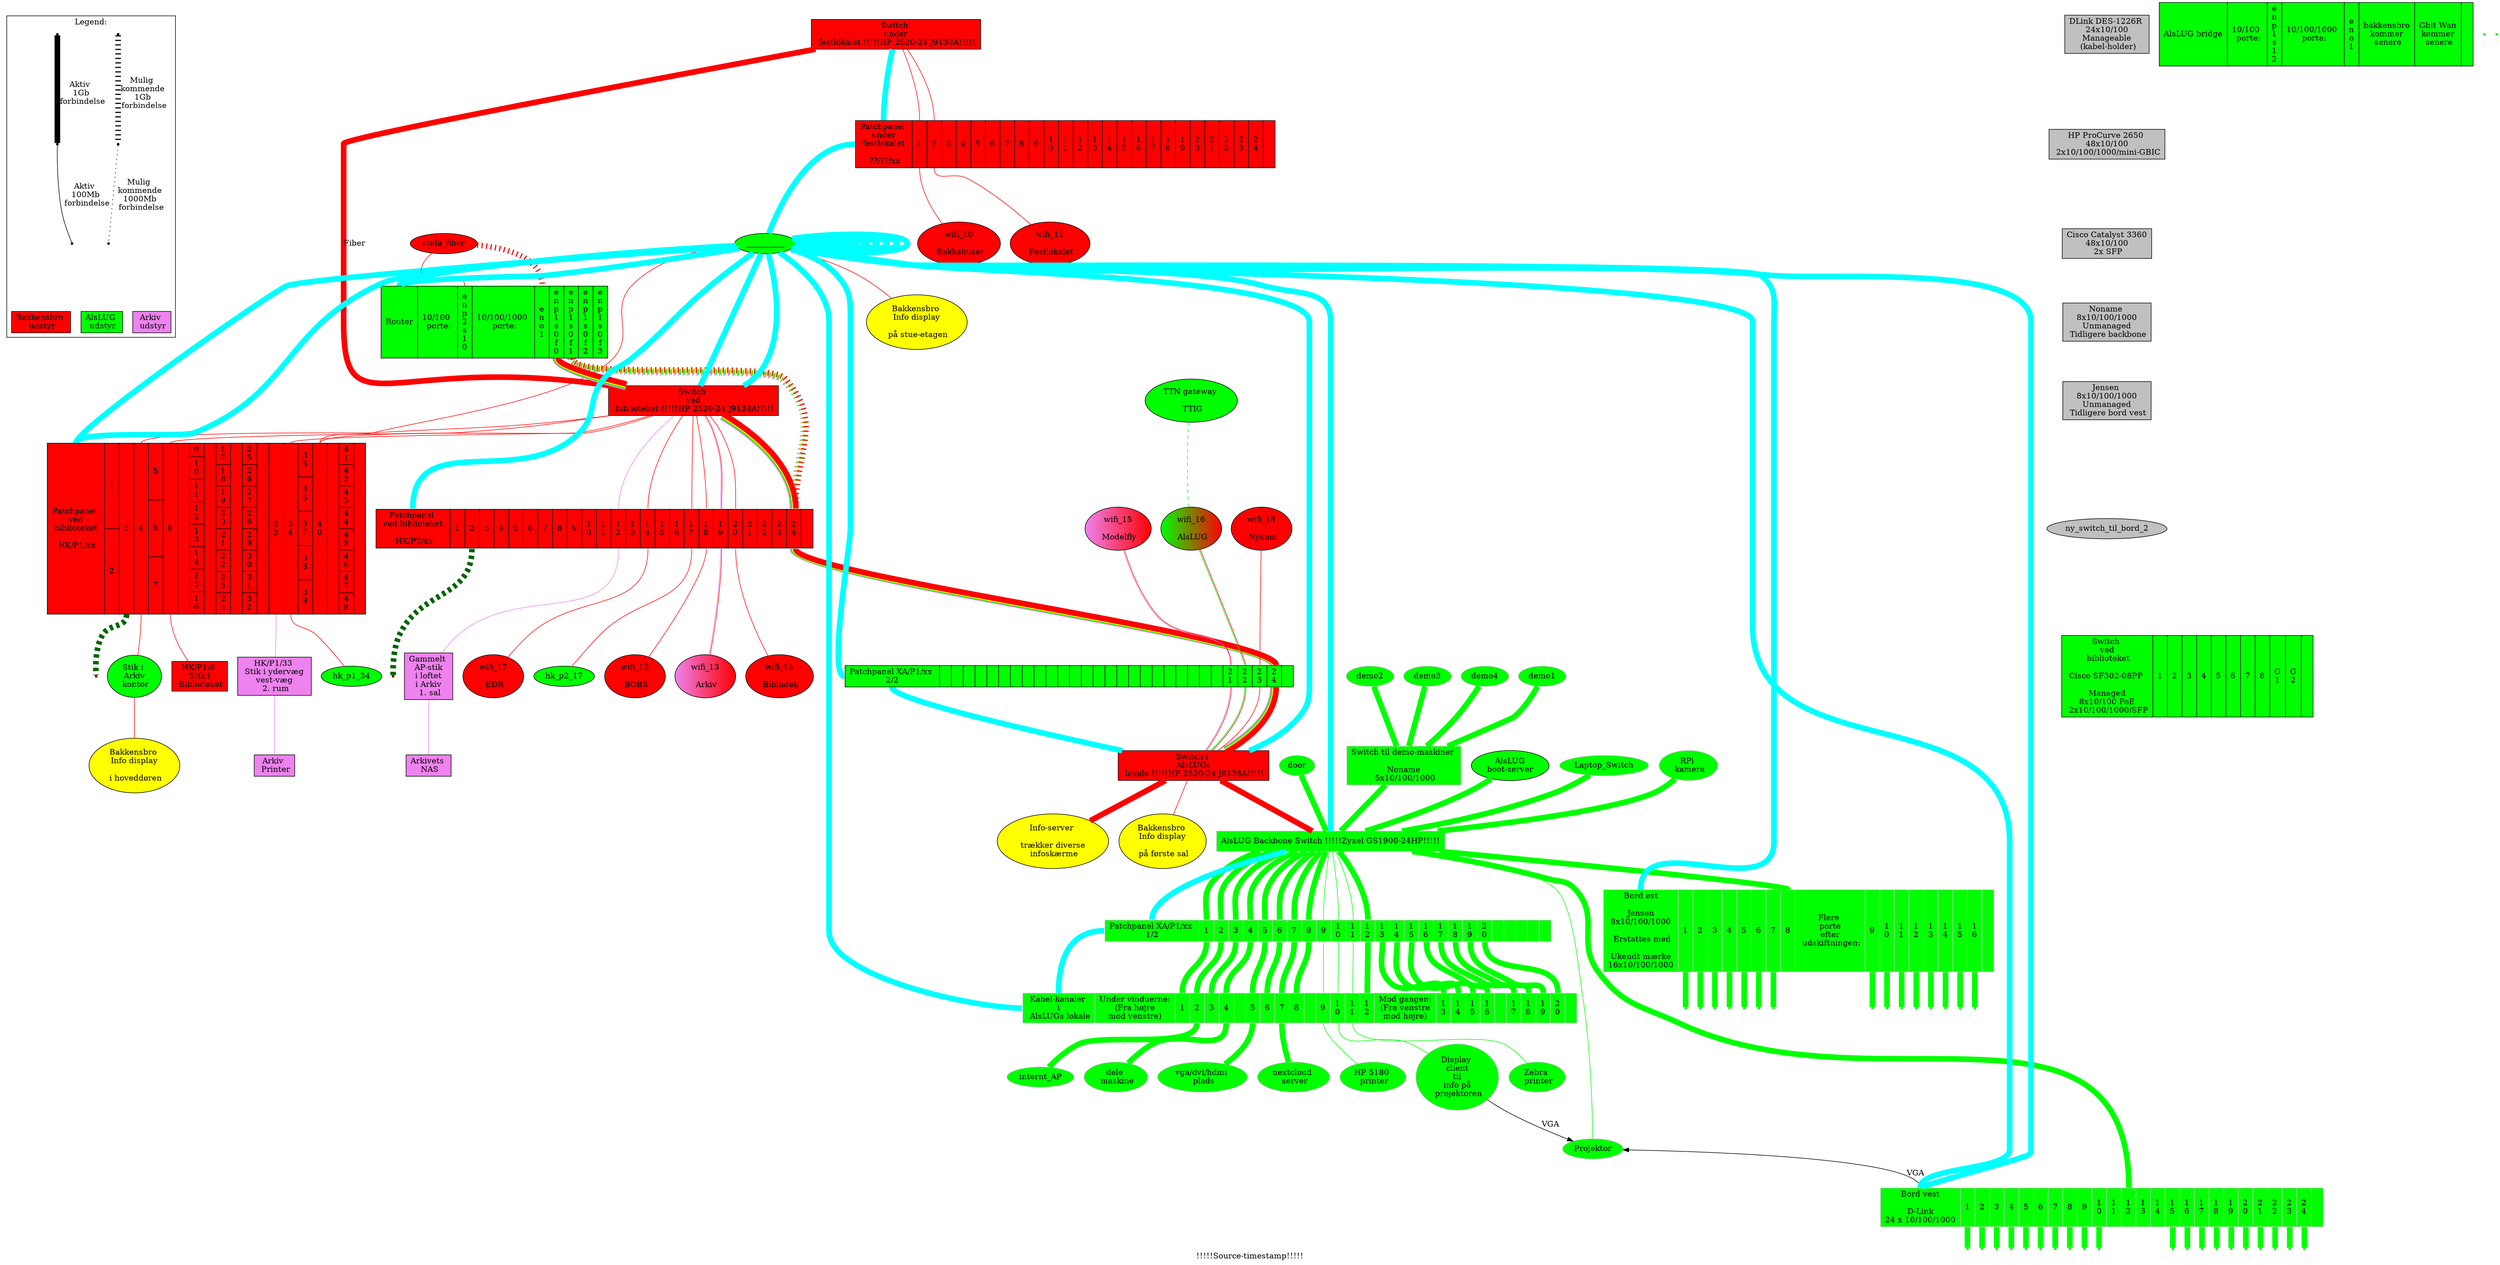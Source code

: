 digraph xxx {
  label = "!!!!!Source-timestamp!!!!!";
  subgraph cluster_legend {
    label = "Legend:";
    edge [ dir=none ];
    node [ shape=point ];
    legend_bakkensbro [ shape=box style=filled fillcolor=red label="Bakkensbro \n udstyr" ];
    legend_alslug     [ shape=box style=filled fillcolor=green label="AlsLUG \n udstyr" ];
    legend_arkiv      [ shape=box style=filled fillcolor=violet label="Arkiv \n udstyr" ];

    legend_pending_a -> legend_pending_b  [ penwidth=10 style=dotted label="Mulig \n kommende \n 1Gb \n forbindelse" ];
    legend_pending_b -> legend_pending_c  [ penwidth=1 style=dotted label="Mulig \n kommende \n 1000Mb \n forbindelse" ];
    
    legend_active_a -> legend_active_b [ penwidth=10 label="Aktiv \n 1Gb \n forbindelse"];
    legend_active_b -> legend_active_c [ penwidth=1 label="Aktiv \n 100Mb \n forbindelse"];
    
    { legend_active_c,legend_pending_c } -> { legend_alslug,legend_bakkensbro,legend_arkiv } [ color=invis ];
  }
  ////////////////////////////////////////////////////
  ////////////////////////////////////////////////////
  { // Udstyr i festlokale of bakkehuset
  ////////////////////////////////////////////////////
  ////////////////////////////////////////////////////
    edge [ dir=none penwidth=10 color=red ];
    node [ style=filled fillcolor=red ];
    festlokale_switch [ shape=record label="<head> Switch \n under \n festlokalet !!!!!HP 2520-24 J9138A!!!!!" ];
    festlokale_patchpanel [ shape="record" label="<head> Patchpanel \n under \n festlokalet \n\n ??/??/xx
						| <1> 1     | <2> 2     | <3> 3     | <4> 4     | <5> 5     | <6> 6     | <7> 7     | <8> 8
						| <9> 9     | <10> 1\n0 | <11> 1\n1 | <12> 1\n2 | <13> 1\n3 | <14> 1\n4 | <15> 1\n5 | <16> 1\n6
						| <17> 1\n7 | <18> 1\n8 | <19> 1\n9 | <20> 2\n0 | <21> 2\n1 | <22> 2\n2 | <23> 2\n3 | <24> 2\n4
						|"];
    festlokale_switch:1 -> festlokale_patchpanel:1 -> wifi_10 [ penwidth=1 ];
    festlokale_switch:2 -> festlokale_patchpanel:2 -> wifi_11 [ penwidth=1 ];
  }
  ////////////////////////////////////////////////////
  ////////////////////////////////////////////////////
  { // Udstyr i skabet ved biblioteket
  ////////////////////////////////////////////////////
  ////////////////////////////////////////////////////
    edge [ dir=none penwidth=10 color=red ];
    node [ style=filled fillcolor=red ];
    patchpanel_hk_p1 [ shape="record" label="<head> Patchpanel \n ved \n biblioteket \n\n HK/P1/xx
						|{<1> 1     | <2> 2    }| <3> 3     | <4> 4     |{<5> 5     | <6> 6     | <7> 7    }| <8> 8     |
						|{<9> 9     | <10> 1\n0 | <11> 1\n1 | <12> 1\n2 | <13> 1\n3 | <14> 1\n4 | <15> 1\n5 | <16> 1\n6}|
						|{<17> 1\n7 | <18> 1\n8 | <19> 1\n9 | <20> 2\n0 | <21> 2\n1 | <22> 2\n2 | <23> 2\n3 | <24> 2\n4}|
						|{<25> 2\n5 | <26> 2\n6 | <27> 2\n7 | <28> 2\n8 | <29> 2\n9 | <30> 3\n0 | <31> 3\n1 | <32> 3\n2}|
						| <33> 3\n3 | <34> 3\n4 |{<35> 3\n5 | <36> 3\n6 | <37> 3\n7 | <38> 3\n8 | <39> 3\n9}| <40> 4\n0 |
						|{<41> 4\n1 | <42> 4\n2 | <43> 4\n3 | <44> 4\n4 | <45> 4\n5 | <46> 4\n6 | <47> 4\n7 | <48> 4\n8}|"];
    { // Kommunens forbindelser
      node [ shape=point ];
      edge [ color=darkgreen style=dashed ];
      patchpanel_hk_p1:3 -> Varmestyring_kontor;
      patchpanel_hk_p2:2 -> Varmestyring_fyr;
    }

    patchpanel_hk_p2 [ shape="record" label="<head> Patchpanel \n ved biblioteket \n\n HK/P2/xx
						| <1> 1     | <2> 2     | <3> 3     | <4> 4     | <5> 5     | <6> 6     | <7> 7     | <8> 8
						| <9> 9     | <10> 1\n0 | <11> 1\n1 | <12> 1\n2 | <13> 1\n3 | <14> 1\n4 | <15> 1\n5 | <16> 1\n6
						| <17> 1\n7 | <18> 1\n8 | <19> 1\n9 | <20> 2\n0 | <21> 2\n1 | <22> 2\n2 | <23> 2\n3 | <24> 2\n4
						|"];
    husets_router [ fillcolor=green shape=record label="<head> Router
						| 10/100 \n porte:
						| <enp2s10>  e\nn\np\n2\ns\n1\n0
						| 10/100/1000 \n porte:
						| <eno1>     e\nn\no\n1
						| <enp1s0f0> e\nn\np\n1\ns\n0\nf\n0
						| <enp1s0f1> e\nn\np\n1\ns\n0\nf\n1
						| <enp1s0f2> e\nn\np\n1\ns\n0\nf\n2
						| <enp1s0f3> e\nn\np\n1\ns\n0\nf\n3
						" ];
    husets_switch_1 [ shape=record label="<head> Switch \n ved \n biblioteket !!!!!HP 2520-24 J9138A!!!!!" ];
    cisco_switch [ fillcolor=green shape=record label="<head> Switch \n ved \n biblioteket\n\nCisco SF302-08PP \n\n Managed \n 8x10/100 PoE \n 2x10/100/1000/SFP
						| <1> 1 | <2> 2 | <3> 3 | <4> 4 | <5> 5 | <6> 6 | <7> 7 | <8> 8 | <g1> G\n1 | <g2> G\n2
						|" ];
    // Internet forbindelser
    stofa_fiber -> husets_router:enp2s10 [ penwidth=1  fillcolor=black style=filled ];
    stofa_fiber -> husets_router:eno1    [ penwidth=10 fillcolor=black style=dotted ];
  }
  edge [ dir=none penwidth=100 ];
  node [ style=filled fillcolor=red ];
  husets_switch_2 [ shape=record label="<head> Switch i \n AlsLUGs \n lokale !!!!!HP 2520-24 J9138A!!!!!" ];
  wifi_10 [ label=" wifi_10 \n\n Bakkehuset"  ];
  wifi_11 [ label=" wifi_11 \n\n Festlokalet" ];
  wifi_12 [ label=" wifi_12 \n\n BOBS"        ];
  wifi_13 [ label=" wifi_13 \n\n Arkiv"       fillcolor="violet:red"	];
  wifi_14 [ label=" wifi_14 \n\n Bibliotek"   ];
  wifi_15 [ label=" wifi_15 \n\n Modelfly"    fillcolor="violet:red"	];
  wifi_16 [ label=" wifi_16 \n\n AlsLUG"      fillcolor="green:red"	];
  wifi_17 [ label=" wifi_17 \n\n EDR"         ];
  wifi_18 [ label=" wifi_18 \n\n Nydam"       ];
  
  node [ style=filled fillcolor=green ];
  AlsLUG_TTIG           [ label="TTN gateway \n\n TTIG"                                                        ];
  bakkensbro_info_doer  [ style=filled fillcolor=yellow label="Bakkensbro \n Info display \n\n i hoveddøren"   ];
  bakkensbro_info_stuen [ style=filled fillcolor=yellow label="Bakkensbro \n Info display \n\n på stue-etagen" ];
  bakkensbro_info_1_sal [ style=filled fillcolor=yellow label="Bakkensbro \n Info display \n\n på første sal"  ];
  info_server           [ style=filled fillcolor=yellow label="Info-server \n\n trækker diverse \n infoskærme" ];
  alslug_router [ shape=record label="<head> AlsLUG bridge
						| 10/100 \n porte:
						| <enp1s12>    e\nn\np\n1\ns\n1\n2
						| 10/100/1000 \n porte:
						| <eno1>       e\nn\no\n1
						| <bakkensbro> bakkensbro\nkommer\n senere
						| <g_wan>      Gbit Wan\nkommer\n senere
						|" ];
  husets_router:enp1s0f1 -> patchpanel_hk_p2:24 [ style=dotted penwidth=10 color="violet:green:yellow:red" ];
//  alslug_router:bakkensbro -> husets_switch_2:sfp1 [ style=dotted penwidth=10];	///////////////////////////////////////////////////
  alslug_gl_bootserver [ label="AlsLUG\nboot-server" ];
  {
    edge [ color=green style=solid penwidth=10 ];
    node [ color=gray ];
							alslug_backbone_switch:1 ->	patchpanel_xa_p1__1:1	-> alslug_kabelkanaler:1;
							alslug_backbone_switch:2 ->	patchpanel_xa_p1__1:2	-> alslug_kabelkanaler:2 -> internt_AP;
							alslug_backbone_switch:3 ->	patchpanel_xa_p1__1:3	-> alslug_kabelkanaler:3;
							alslug_backbone_switch:4 ->	patchpanel_xa_p1__1:4	-> alslug_kabelkanaler:4 -> "dele \n maskine";
							alslug_backbone_switch:5 ->	patchpanel_xa_p1__1:5	-> alslug_kabelkanaler:5 -> "vga/dvi/hdmi \n plads";
							alslug_backbone_switch:6 ->	patchpanel_xa_p1__1:6	-> alslug_kabelkanaler:6;
							alslug_backbone_switch:7 ->	patchpanel_xa_p1__1:7	-> alslug_kabelkanaler:7 -> "nextcloud \n server";
							alslug_backbone_switch:8 ->	patchpanel_xa_p1__1:8	-> alslug_kabelkanaler:8;
							alslug_backbone_switch:9 ->	patchpanel_xa_p1__1:9	-> alslug_kabelkanaler:9  -> alslug_hp5180 [penwidth=1];
							alslug_backbone_switch:10 ->	patchpanel_xa_p1__1:10	-> alslug_kabelkanaler:10 -> alslug_projektor_client [penwidth=1];
							alslug_backbone_switch:11 ->	patchpanel_xa_p1__1:11	-> alslug_kabelkanaler:11 -> alslug_zebra [penwidth=1];
							alslug_backbone_switch:12 ->	patchpanel_xa_p1__1:12	-> alslug_kabelkanaler:12;
											patchpanel_xa_p1__1:13	-> alslug_kabelkanaler:13;
											patchpanel_xa_p1__1:14	-> alslug_kabelkanaler:14;
											patchpanel_xa_p1__1:15	-> alslug_kabelkanaler:15;
											patchpanel_xa_p1__1:16	-> alslug_kabelkanaler:16;
											patchpanel_xa_p1__1:17	-> alslug_kabelkanaler:17;
											patchpanel_xa_p1__1:18	-> alslug_kabelkanaler:18;
											patchpanel_xa_p1__1:19	-> alslug_kabelkanaler:19;
											patchpanel_xa_p1__1:20	-> alslug_kabelkanaler:20;
				Laptop_Switch ->	alslug_backbone_switch:15;
				RPi_camera ->		alslug_backbone_switch:17;
				door->			alslug_backbone_switch:18;
	{ demo1, demo2, demo3, demo4 } -> switch_5p ->	alslug_backbone_switch:19;
							alslug_backbone_switch:20	-> alslug_projektor [penwidth=1];
							alslug_backbone_switch:21	-> bord_1:12;
							alslug_backbone_switch:22	-> bord_2:8;
				alslug_gl_bootserver ->	alslug_backbone_switch:23;
		///////////////	alslug_router:eno1 ->	alslug_backbone_switch:24; ////////////////////////
  }
  alslug_hp5180 [ label="HP 5180 \n printer" ]
  alslug_zebra [ label="Zebra \n printer" ]
  RPi_camera [ label="RPi \n kamera" ]
 
  {
    // Udstyr som pt ikke bruges
    node [ style=filled fillcolor=gray ];
    dlink_switch_24p       [ shape=box label="DLink DES-1226R \n 24x10/100 \n Manageable \n (kabel-holder)"];
    hp_procurve_switch_48p [ shape=box label="HP ProCurve 2650 \n 48x10/100 \n 2x10/100/1000/mini-GBIC"];
    switch_48p_poe         [ shape=box label="Cisco Catalyst 3360\n 48x10/100 \n 2x SFP"];
    switch_5p              [ shape=box label="Switch til demo-maskiner \n\n Noname \n 5x10/100/1000" ];
    switch_8p              [ shape=box label="Noname \n 8x10/100/1000 \n Unmanaged \n Tidligere backbone" ];
    switch_8p_vest         [ shape=box label="Jensen \n 8x10/100/1000 \n Unmanaged \n Tidligere bord vest" ];
  
    dlink_switch_24p -> hp_procurve_switch_48p -> switch_48p_poe -> switch_8p -> switch_8p_vest -> ny_switch_til_bord_2 -> cisco_switch:head [ color=invis ];
  }
  
  // Husets forbindelser
  {
    node [ shape=box style=filled fillcolor=violet ];
    arkiv_nas		[ label="Arkivets \n NAS" ];
    arkiv_stor_printer	[ label="Arkiv \n Printer" ];
    hk_p1_33		[ label="HK/P1/33 \n Stik i ydervæg \n vest-væg \n 2. rum" ];
    hk_p2_12		[ label="Gammelt \n AP-stik \n i loftet \n i Arkiv \n 1. sal" ];
  }
  edge  [ color=red style=solid ];
  hk_p1_8 [ shape=box style=filled fillcolor="red" label="HK/P1/8 \n Stik i \n Biblioteket" ];
  husets_router:enp1s0f0 ->	husets_switch_1:g26											[ penwidth=10 color="violet:green:yellow:red" ];
				husets_switch_1:7  -> patchpanel_hk_p1:8  -> hk_p1_8							[ penwidth=1 ];
				husets_switch_1:9  -> patchpanel_hk_p2:12 -> hk_p2_12 -> arkiv_nas					[ penwidth=1 color=violet ];
				husets_switch_1:11 -> patchpanel_hk_p1:34 -> hk_p1_34							[ penwidth=1 ];
				husets_switch_1:13 -> patchpanel_hk_p2:17 -> hk_p2_17							[ penwidth=1 ];
				                      patchpanel_hk_p1:33 -> hk_p1_33 -> arkiv_stor_printer				[ penwidth=1 color=violet ];
				husets_switch_1:15 -> patchpanel_hk_p1:40 -> __________ -> bakkensbro_info_stuen			[ penwidth=1 ];
				husets_switch_1:17 -> patchpanel_hk_p1:4 -> "Stik i \n Arkiv \n kontor" -> bakkensbro_info_doer		[ penwidth=1 ];
				husets_switch_1:19 -> patchpanel_hk_p2:19 ->                                                  wifi_13	[ penwidth=1 color="violet:red" ];
				husets_switch_1:21 -> patchpanel_hk_p2:18 ->                                                  wifi_12	[ penwidth=1 ];
		///////////////	husets_switch_1:22 er defekt ///////////////////////////////////
				husets_switch_1:23 -> patchpanel_hk_p2:20 ->                                                  wifi_14	[ penwidth=1 ];
				husets_switch_1:24 -> patchpanel_hk_p2:14 ->                                                  wifi_17	[ penwidth=1 ];
  festlokale_switch:sfp1 ->	husets_switch_1:sfp2											[ penwidth=10 label="Fiber" ];
				husets_switch_1:sfp1 -> patchpanel_hk_p2:24 -> patchpanel_xa_p1__2:24 ->
										husets_switch_2:sfp2					[ penwidth=10 color="violet:green:yellow:red" ];
								///////////////	husets_switch_2:sfp1	-> alslug_router:enp1s12	[ penwidth=10 ];
										husets_switch_2:sfp1	-> alslug_backbone_switch:24	[ penwidth=10 ];
										husets_switch_2:g26	-> info_server			[ penwidth=10 ];
					wifi_15 -> patchpanel_xa_p1__2:21 ->	husets_switch_2:21					[ penwidth=1 color="violet:red" ];
					wifi_16 -> patchpanel_xa_p1__2:22 ->	husets_switch_2:23					[ penwidth=1 color="green:red" ];
					wifi_18 -> patchpanel_xa_p1__2:23 ->	husets_switch_2:24					[ penwidth=1 ];
										husets_switch_2:1	-> bakkensbro_info_1_sal	[ penwidth=1 ];

  // Interne forbindelser
  edge [ color=green style=solid penwidth=10 ];
  node [ shape=point ];

  AlsLUG_TTIG -> wifi_16 [ penwidth=1 style=dashed ];
  
//  subgraph cluster_internt_i_alslug {
  {
    label = "Udstyr koblet til skabet i AlsLUG's lokale";
    edge [ color=green style=solid penwidth=10 ];
    node [ color=green shape=point ];

    alslug_backbone_switch [ shape=record label="<head> AlsLUG Backbone Switch !!!!!Zyxel GS1900-24HP!!!!!"];
    patchpanel_xa_p1__1    [ shape="record" label="<head> Patchpanel XA/P1/xx \n 1/2 \n
						| <1> 1     | <2> 2     | <3> 3     | <4> 4     | <5> 5     | <6> 6     | <7> 7     | <8> 8
						| <9> 9     | <10> 1\n0 | <11> 1\n1 | <12> 1\n2 | <13> 1\n3 | <14> 1\n4 | <15> 1\n5 | <16> 1\n6
						| <17> 1\n7 | <18> 1\n8 | <19> 1\n9 | <20> 2\n0 | <21>      | <22>      | <23>      | <24>
						|"];
    patchpanel_xa_p1__2 [ shape="record" label="<head> Patchpanel XA/P1/xx \n 2/2 \n
						| | | | | | | | | | | | | | | | | | | | | | | | | <21> 2\n1 | <22> 2\n2 | <23> 2\n3 | <24> 2\n4
						|"];
    alslug_kabelkanaler [ shape=record label="<head> Kabel-kanaler \n i \n AlsLUGs lokale
						| Under vinduerne:\n(Fra højre\nmod venstre)
						| <1> 1 | <2> 2 | <3> 3 | <4> 4 || <5> 5 | <6> 6 | <7> 7 | <8> 8 || <9> 9 | <10> 1\n0 | <11> 1\n1 | <12>1\n2
						| Mod gangen:\n(Fra venstre\nmod højre)
						| <13> 1\n3 | <14> 1\n4 | <15> 1\n5 | <16> 1\n6 || <17> 1\n7 | <18> 1\n8 | <19> 1\n9 | <20> 2\n0
						|"];
    alslulg_hp5180				[ label="AlsLUG \n\n Hp 5180 \n printer"];
    alslulg_zebra				[ label="AlsLUG \n\n Zebra \n label \n printer"];
    alslug_projektor				[ label="Projektor" ];
    alslug_projektor_client			[ label="Display \n client \n til \n info på \n projektoren" ];
    alslug_projektor_client -> alslug_projektor	[ color=black penwidth=1 label="VGA" dir=forward ];
    alslug_projektor -> bord_1:head		[ color=black penwidth=1 label="VGA" dir=back ];
    bord_1 [ shape=record label="<head> Bord vest\n\nD-Link\n24 x 10/100/1000
						| <1> 1     | <2> 2     | <3> 3     | <4> 4     | <5> 5     | <6> 6     | <7> 7     | <8> 8
						| <9> 9     | <10> 1\n0 | <11> 1\n1 | <12> 1\n2 | <13> 1\n3 | <14> 1\n4 | <15> 1\n5 | <16> 1\n6
						| <17> 1\n7 | <18> 1\n8 | <19> 1\n9 | <20> 2\n0 | <21> 2\n1 | <22> 2\n2 | <23> 2\n3 | <24> 2\n4
						|"];
    bord_1:1 -> _bord_1_1;
    bord_1:2 -> _bord_1_2;
    bord_1:3 -> _bord_1_3;
    bord_1:4 -> _bord_1_4;
    bord_1:5 -> _bord_1_5;
    bord_1:6 -> _bord_1_6;
    bord_1:7 -> _bord_1_7;
    bord_1:8 -> _bord_1_8;
    bord_1:9 -> _bord_1_9;
    bord_1:10 -> _bord_1_10;

    bord_1:15 -> _bord_1_15;
    bord_1:16 -> _bord_1_16;
    bord_1:17 -> _bord_1_17;
    bord_1:18 -> _bord_1_18;
    bord_1:19 -> _bord_1_19;
    bord_1:20 -> _bord_1_20;
    bord_1:21 -> _bord_1_21;
    bord_1:22 -> _bord_1_22;
    bord_1:23 -> _bord_1_23;
    bord_1:24 -> _bord_1_24;

    bord_2 [ shape=record label="<head> Bord øst\n\nJensen\n8x10/100/1000\n\n Erstattes med\n\nUkendt mærke\n16x10/100/1000
						| <1> 1     | <2> 2     | <3> 3     | <4> 4     | <5> 5     | <6> 6     | <7> 7     | <8> 8
						| Flere \n porte \n efter \n udskiftningen:
						| <9> 9     | <10> 1\n0 | <11> 1\n1 | <12> 1\n2 | <13> 1\n3 | <14> 1\n4 | <15> 1\n5 | <16> 1\n6
						|"];
    bord_2:1 -> _bord_2_1;
    bord_2:2 -> _bord_2_2;
    bord_2:3 -> _bord_2_3;
    bord_2:4 -> _bord_2_4;
    bord_2:5 -> _bord_2_5;
    bord_2:6 -> _bord_2_6;
    bord_2:7 -> _bord_2_7;
//  bord_2:8 -> _bord_2_8;
    bord_2:9 -> _bord_2_9;
    bord_2:10 -> _bord_2_10;
    bord_2:11 -> _bord_2_11;
    bord_2:12 -> _bord_2_12;
    bord_2:13 -> _bord_2_13;
    bord_2:14 -> _bord_2_14;
    bord_2:15 -> _bord_2_15;
    bord_2:16 -> _bord_2_16;
  }

  edge [ color=invis ];  node [ shape=point ];
//  edge [ color=cyan ];   node [ shape=star label="" color=cyan fillcolor=cyan style=filled ];

  {
    edge [ color=invis ];   node [ shape=point ];
//    edge [ color=cyan ];   node [ shape=star label="" color=cyan fillcolor=cyan style=filled ];
  }

  AlsLUG_TTIG -> wifi_16 -> patchpanel_xa_p1__2:head;
//  subgraph cluster_internt_i_alslug {
  {
//    edge [ color=invis ];  node [ shape=point ];
    edge [ color=cyan ];   node [ shape=star label="" color=cyan fillcolor=cyan style=filled ];
    festlokale_switch:head						->
    festlokale_patchpanel:head						-> __________ -> __________ -> __________ -> __________ ->
    husets_router:head							-> __________ ->
    husets_switch_1:head						-> __________ -> 
    patchpanel_hk_p1:head						-> __________ -> __________ -> __________ -> __________ -> __________ -> __________ ->
    patchpanel_xa_p1__2:head						->
    husets_switch_2:head						-> __________ -> __________ -> __________ ->
    alslug_backbone_switch:head						->
    patchpanel_xa_p1__1:head						->
    alslug_kabelkanaler:head						-> __________ -> __________ ->
    bord_1:head								-> __________ ->
    bord_2:head;
    
    husets_switch_1:head						-> __________ -> 
    patchpanel_hk_p2:head;
  }
}
